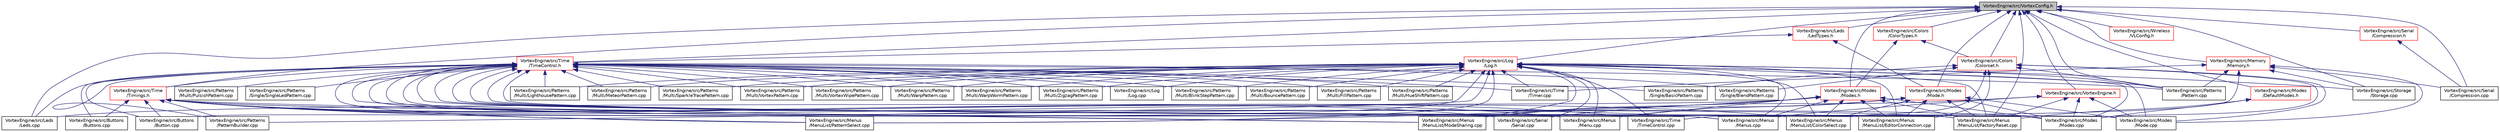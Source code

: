 digraph "VortexEngine/src/VortexConfig.h"
{
 // INTERACTIVE_SVG=YES
 // LATEX_PDF_SIZE
  bgcolor="transparent";
  edge [fontname="Helvetica",fontsize="10",labelfontname="Helvetica",labelfontsize="10"];
  node [fontname="Helvetica",fontsize="10",shape=record];
  Node1 [label="VortexEngine/src/VortexConfig.h",height=0.2,width=0.4,color="black", fillcolor="grey75", style="filled", fontcolor="black",tooltip=" "];
  Node1 -> Node2 [dir="back",color="midnightblue",fontsize="10",style="solid"];
  Node2 [label="VortexEngine/src/Time\l/TimeControl.h",height=0.2,width=0.4,color="red",URL="$TimeControl_8h.html",tooltip=" "];
  Node2 -> Node3 [dir="back",color="midnightblue",fontsize="10",style="solid"];
  Node3 [label="VortexEngine/src/Buttons\l/Button.cpp",height=0.2,width=0.4,color="black",URL="$Button_8cpp.html",tooltip=" "];
  Node2 -> Node4 [dir="back",color="midnightblue",fontsize="10",style="solid"];
  Node4 [label="VortexEngine/src/Time\l/Timings.h",height=0.2,width=0.4,color="red",URL="$Timings_8h.html",tooltip=" "];
  Node4 -> Node3 [dir="back",color="midnightblue",fontsize="10",style="solid"];
  Node4 -> Node5 [dir="back",color="midnightblue",fontsize="10",style="solid"];
  Node5 [label="VortexEngine/src/Buttons\l/Buttons.cpp",height=0.2,width=0.4,color="black",URL="$Buttons_8cpp.html",tooltip=" "];
  Node4 -> Node6 [dir="back",color="midnightblue",fontsize="10",style="solid"];
  Node6 [label="VortexEngine/src/Menus\l/Menu.cpp",height=0.2,width=0.4,color="black",URL="$Menu_8cpp.html",tooltip=" "];
  Node4 -> Node7 [dir="back",color="midnightblue",fontsize="10",style="solid"];
  Node7 [label="VortexEngine/src/Menus\l/MenuList/ColorSelect.cpp",height=0.2,width=0.4,color="black",URL="$ColorSelect_8cpp.html",tooltip=" "];
  Node4 -> Node8 [dir="back",color="midnightblue",fontsize="10",style="solid"];
  Node8 [label="VortexEngine/src/Menus\l/MenuList/FactoryReset.cpp",height=0.2,width=0.4,color="black",URL="$FactoryReset_8cpp.html",tooltip=" "];
  Node4 -> Node9 [dir="back",color="midnightblue",fontsize="10",style="solid"];
  Node9 [label="VortexEngine/src/Menus\l/MenuList/ModeSharing.cpp",height=0.2,width=0.4,color="black",URL="$ModeSharing_8cpp.html",tooltip=" "];
  Node4 -> Node10 [dir="back",color="midnightblue",fontsize="10",style="solid"];
  Node10 [label="VortexEngine/src/Menus\l/MenuList/PatternSelect.cpp",height=0.2,width=0.4,color="black",URL="$PatternSelect_8cpp.html",tooltip=" "];
  Node4 -> Node12 [dir="back",color="midnightblue",fontsize="10",style="solid"];
  Node12 [label="VortexEngine/src/Menus\l/Menus.cpp",height=0.2,width=0.4,color="black",URL="$Menus_8cpp.html",tooltip=" "];
  Node4 -> Node13 [dir="back",color="midnightblue",fontsize="10",style="solid"];
  Node13 [label="VortexEngine/src/Modes\l/Modes.cpp",height=0.2,width=0.4,color="black",URL="$Modes_8cpp.html",tooltip=" "];
  Node4 -> Node16 [dir="back",color="midnightblue",fontsize="10",style="solid"];
  Node16 [label="VortexEngine/src/Patterns\l/PatternBuilder.cpp",height=0.2,width=0.4,color="black",URL="$PatternBuilder_8cpp.html",tooltip=" "];
  Node4 -> Node55 [dir="back",color="midnightblue",fontsize="10",style="solid"];
  Node55 [label="VortexEngine/src/Serial\l/Serial.cpp",height=0.2,width=0.4,color="black",URL="$Serial_8cpp.html",tooltip=" "];
  Node4 -> Node56 [dir="back",color="midnightblue",fontsize="10",style="solid"];
  Node56 [label="VortexEngine/src/Time\l/TimeControl.cpp",height=0.2,width=0.4,color="black",URL="$TimeControl_8cpp.html",tooltip=" "];
  Node2 -> Node5 [dir="back",color="midnightblue",fontsize="10",style="solid"];
  Node2 -> Node60 [dir="back",color="midnightblue",fontsize="10",style="solid"];
  Node60 [label="VortexEngine/src/Leds\l/Leds.cpp",height=0.2,width=0.4,color="black",URL="$Leds_8cpp.html",tooltip=" "];
  Node2 -> Node61 [dir="back",color="midnightblue",fontsize="10",style="solid"];
  Node61 [label="VortexEngine/src/Log\l/Log.cpp",height=0.2,width=0.4,color="black",URL="$Log_8cpp.html",tooltip=" "];
  Node2 -> Node6 [dir="back",color="midnightblue",fontsize="10",style="solid"];
  Node2 -> Node7 [dir="back",color="midnightblue",fontsize="10",style="solid"];
  Node2 -> Node62 [dir="back",color="midnightblue",fontsize="10",style="solid"];
  Node62 [label="VortexEngine/src/Menus\l/MenuList/EditorConnection.cpp",height=0.2,width=0.4,color="black",URL="$EditorConnection_8cpp.html",tooltip=" "];
  Node2 -> Node8 [dir="back",color="midnightblue",fontsize="10",style="solid"];
  Node2 -> Node9 [dir="back",color="midnightblue",fontsize="10",style="solid"];
  Node2 -> Node10 [dir="back",color="midnightblue",fontsize="10",style="solid"];
  Node2 -> Node12 [dir="back",color="midnightblue",fontsize="10",style="solid"];
  Node2 -> Node63 [dir="back",color="midnightblue",fontsize="10",style="solid"];
  Node63 [label="VortexEngine/src/Modes\l/Mode.cpp",height=0.2,width=0.4,color="black",URL="$Mode_8cpp.html",tooltip=" "];
  Node2 -> Node13 [dir="back",color="midnightblue",fontsize="10",style="solid"];
  Node2 -> Node64 [dir="back",color="midnightblue",fontsize="10",style="solid"];
  Node64 [label="VortexEngine/src/Patterns\l/Multi/BlinkStepPattern.cpp",height=0.2,width=0.4,color="black",URL="$BlinkStepPattern_8cpp.html",tooltip=" "];
  Node2 -> Node18 [dir="back",color="midnightblue",fontsize="10",style="solid"];
  Node18 [label="VortexEngine/src/Patterns\l/Multi/BouncePattern.cpp",height=0.2,width=0.4,color="black",URL="$BouncePattern_8cpp.html",tooltip=" "];
  Node2 -> Node28 [dir="back",color="midnightblue",fontsize="10",style="solid"];
  Node28 [label="VortexEngine/src/Patterns\l/Multi/FillPattern.cpp",height=0.2,width=0.4,color="black",URL="$FillPattern_8cpp.html",tooltip=" "];
  Node2 -> Node30 [dir="back",color="midnightblue",fontsize="10",style="solid"];
  Node30 [label="VortexEngine/src/Patterns\l/Multi/HueShiftPattern.cpp",height=0.2,width=0.4,color="black",URL="$HueShiftPattern_8cpp.html",tooltip=" "];
  Node2 -> Node32 [dir="back",color="midnightblue",fontsize="10",style="solid"];
  Node32 [label="VortexEngine/src/Patterns\l/Multi/LighthousePattern.cpp",height=0.2,width=0.4,color="black",URL="$LighthousePattern_8cpp.html",tooltip=" "];
  Node2 -> Node34 [dir="back",color="midnightblue",fontsize="10",style="solid"];
  Node34 [label="VortexEngine/src/Patterns\l/Multi/MeteorPattern.cpp",height=0.2,width=0.4,color="black",URL="$MeteorPattern_8cpp.html",tooltip=" "];
  Node2 -> Node36 [dir="back",color="midnightblue",fontsize="10",style="solid"];
  Node36 [label="VortexEngine/src/Patterns\l/Multi/PulsishPattern.cpp",height=0.2,width=0.4,color="black",URL="$PulsishPattern_8cpp.html",tooltip=" "];
  Node2 -> Node65 [dir="back",color="midnightblue",fontsize="10",style="solid"];
  Node65 [label="VortexEngine/src/Patterns\l/Multi/SparkleTracePattern.cpp",height=0.2,width=0.4,color="black",URL="$SparkleTracePattern_8cpp.html",tooltip=" "];
  Node2 -> Node42 [dir="back",color="midnightblue",fontsize="10",style="solid"];
  Node42 [label="VortexEngine/src/Patterns\l/Multi/VortexPattern.cpp",height=0.2,width=0.4,color="black",URL="$VortexPattern_8cpp.html",tooltip=" "];
  Node2 -> Node44 [dir="back",color="midnightblue",fontsize="10",style="solid"];
  Node44 [label="VortexEngine/src/Patterns\l/Multi/VortexWipePattern.cpp",height=0.2,width=0.4,color="black",URL="$VortexWipePattern_8cpp.html",tooltip=" "];
  Node2 -> Node46 [dir="back",color="midnightblue",fontsize="10",style="solid"];
  Node46 [label="VortexEngine/src/Patterns\l/Multi/WarpPattern.cpp",height=0.2,width=0.4,color="black",URL="$WarpPattern_8cpp.html",tooltip=" "];
  Node2 -> Node48 [dir="back",color="midnightblue",fontsize="10",style="solid"];
  Node48 [label="VortexEngine/src/Patterns\l/Multi/WarpWormPattern.cpp",height=0.2,width=0.4,color="black",URL="$WarpWormPattern_8cpp.html",tooltip=" "];
  Node2 -> Node50 [dir="back",color="midnightblue",fontsize="10",style="solid"];
  Node50 [label="VortexEngine/src/Patterns\l/Multi/ZigzagPattern.cpp",height=0.2,width=0.4,color="black",URL="$ZigzagPattern_8cpp.html",tooltip=" "];
  Node2 -> Node66 [dir="back",color="midnightblue",fontsize="10",style="solid"];
  Node66 [label="VortexEngine/src/Patterns\l/Pattern.cpp",height=0.2,width=0.4,color="black",URL="$Pattern_8cpp.html",tooltip=" "];
  Node2 -> Node16 [dir="back",color="midnightblue",fontsize="10",style="solid"];
  Node2 -> Node67 [dir="back",color="midnightblue",fontsize="10",style="solid"];
  Node67 [label="VortexEngine/src/Patterns\l/Single/BasicPattern.cpp",height=0.2,width=0.4,color="black",URL="$BasicPattern_8cpp.html",tooltip=" "];
  Node2 -> Node52 [dir="back",color="midnightblue",fontsize="10",style="solid"];
  Node52 [label="VortexEngine/src/Patterns\l/Single/BlendPattern.cpp",height=0.2,width=0.4,color="black",URL="$BlendPattern_8cpp.html",tooltip=" "];
  Node2 -> Node68 [dir="back",color="midnightblue",fontsize="10",style="solid"];
  Node68 [label="VortexEngine/src/Patterns\l/Single/SingleLedPattern.cpp",height=0.2,width=0.4,color="black",URL="$SingleLedPattern_8cpp.html",tooltip=" "];
  Node2 -> Node55 [dir="back",color="midnightblue",fontsize="10",style="solid"];
  Node2 -> Node56 [dir="back",color="midnightblue",fontsize="10",style="solid"];
  Node2 -> Node69 [dir="back",color="midnightblue",fontsize="10",style="solid"];
  Node69 [label="VortexEngine/src/Time\l/Timer.cpp",height=0.2,width=0.4,color="black",URL="$Timer_8cpp.html",tooltip=" "];
  Node1 -> Node74 [dir="back",color="midnightblue",fontsize="10",style="solid"];
  Node74 [label="VortexEngine/src/Leds\l/LedTypes.h",height=0.2,width=0.4,color="red",URL="$LedTypes_8h.html",tooltip=" "];
  Node74 -> Node2 [dir="back",color="midnightblue",fontsize="10",style="solid"];
  Node74 -> Node90 [dir="back",color="midnightblue",fontsize="10",style="solid"];
  Node90 [label="VortexEngine/src/Modes\l/Mode.h",height=0.2,width=0.4,color="red",URL="$Mode_8h.html",tooltip=" "];
  Node90 -> Node6 [dir="back",color="midnightblue",fontsize="10",style="solid"];
  Node90 -> Node7 [dir="back",color="midnightblue",fontsize="10",style="solid"];
  Node90 -> Node62 [dir="back",color="midnightblue",fontsize="10",style="solid"];
  Node90 -> Node8 [dir="back",color="midnightblue",fontsize="10",style="solid"];
  Node90 -> Node9 [dir="back",color="midnightblue",fontsize="10",style="solid"];
  Node90 -> Node63 [dir="back",color="midnightblue",fontsize="10",style="solid"];
  Node90 -> Node13 [dir="back",color="midnightblue",fontsize="10",style="solid"];
  Node1 -> Node4 [dir="back",color="midnightblue",fontsize="10",style="solid"];
  Node1 -> Node108 [dir="back",color="midnightblue",fontsize="10",style="solid"];
  Node108 [label="VortexEngine/src/Log\l/Log.h",height=0.2,width=0.4,color="red",URL="$Log_8h.html",tooltip=" "];
  Node108 -> Node3 [dir="back",color="midnightblue",fontsize="10",style="solid"];
  Node108 -> Node61 [dir="back",color="midnightblue",fontsize="10",style="solid"];
  Node108 -> Node6 [dir="back",color="midnightblue",fontsize="10",style="solid"];
  Node108 -> Node7 [dir="back",color="midnightblue",fontsize="10",style="solid"];
  Node108 -> Node62 [dir="back",color="midnightblue",fontsize="10",style="solid"];
  Node108 -> Node8 [dir="back",color="midnightblue",fontsize="10",style="solid"];
  Node108 -> Node9 [dir="back",color="midnightblue",fontsize="10",style="solid"];
  Node108 -> Node10 [dir="back",color="midnightblue",fontsize="10",style="solid"];
  Node108 -> Node12 [dir="back",color="midnightblue",fontsize="10",style="solid"];
  Node108 -> Node63 [dir="back",color="midnightblue",fontsize="10",style="solid"];
  Node108 -> Node13 [dir="back",color="midnightblue",fontsize="10",style="solid"];
  Node108 -> Node64 [dir="back",color="midnightblue",fontsize="10",style="solid"];
  Node108 -> Node18 [dir="back",color="midnightblue",fontsize="10",style="solid"];
  Node108 -> Node28 [dir="back",color="midnightblue",fontsize="10",style="solid"];
  Node108 -> Node30 [dir="back",color="midnightblue",fontsize="10",style="solid"];
  Node108 -> Node32 [dir="back",color="midnightblue",fontsize="10",style="solid"];
  Node108 -> Node34 [dir="back",color="midnightblue",fontsize="10",style="solid"];
  Node108 -> Node65 [dir="back",color="midnightblue",fontsize="10",style="solid"];
  Node108 -> Node42 [dir="back",color="midnightblue",fontsize="10",style="solid"];
  Node108 -> Node44 [dir="back",color="midnightblue",fontsize="10",style="solid"];
  Node108 -> Node46 [dir="back",color="midnightblue",fontsize="10",style="solid"];
  Node108 -> Node48 [dir="back",color="midnightblue",fontsize="10",style="solid"];
  Node108 -> Node50 [dir="back",color="midnightblue",fontsize="10",style="solid"];
  Node108 -> Node66 [dir="back",color="midnightblue",fontsize="10",style="solid"];
  Node108 -> Node16 [dir="back",color="midnightblue",fontsize="10",style="solid"];
  Node108 -> Node55 [dir="back",color="midnightblue",fontsize="10",style="solid"];
  Node108 -> Node116 [dir="back",color="midnightblue",fontsize="10",style="solid"];
  Node116 [label="VortexEngine/src/Storage\l/Storage.cpp",height=0.2,width=0.4,color="black",URL="$Storage_8cpp.html",tooltip=" "];
  Node108 -> Node56 [dir="back",color="midnightblue",fontsize="10",style="solid"];
  Node108 -> Node69 [dir="back",color="midnightblue",fontsize="10",style="solid"];
  Node1 -> Node119 [dir="back",color="midnightblue",fontsize="10",style="solid"];
  Node119 [label="VortexEngine/src/Colors\l/ColorTypes.h",height=0.2,width=0.4,color="red",URL="$ColorTypes_8h.html",tooltip=" "];
  Node119 -> Node120 [dir="back",color="midnightblue",fontsize="10",style="solid"];
  Node120 [label="VortexEngine/src/Colors\l/Colorset.h",height=0.2,width=0.4,color="red",URL="$Colorset_8h.html",tooltip=" "];
  Node120 -> Node7 [dir="back",color="midnightblue",fontsize="10",style="solid"];
  Node120 -> Node62 [dir="back",color="midnightblue",fontsize="10",style="solid"];
  Node120 -> Node63 [dir="back",color="midnightblue",fontsize="10",style="solid"];
  Node120 -> Node13 [dir="back",color="midnightblue",fontsize="10",style="solid"];
  Node120 -> Node66 [dir="back",color="midnightblue",fontsize="10",style="solid"];
  Node120 -> Node67 [dir="back",color="midnightblue",fontsize="10",style="solid"];
  Node120 -> Node52 [dir="back",color="midnightblue",fontsize="10",style="solid"];
  Node119 -> Node78 [dir="back",color="midnightblue",fontsize="10",style="solid"];
  Node78 [label="VortexEngine/src/Modes\l/Modes.h",height=0.2,width=0.4,color="red",URL="$Modes_8h.html",tooltip=" "];
  Node78 -> Node60 [dir="back",color="midnightblue",fontsize="10",style="solid"];
  Node78 -> Node6 [dir="back",color="midnightblue",fontsize="10",style="solid"];
  Node78 -> Node7 [dir="back",color="midnightblue",fontsize="10",style="solid"];
  Node78 -> Node62 [dir="back",color="midnightblue",fontsize="10",style="solid"];
  Node78 -> Node8 [dir="back",color="midnightblue",fontsize="10",style="solid"];
  Node78 -> Node9 [dir="back",color="midnightblue",fontsize="10",style="solid"];
  Node78 -> Node10 [dir="back",color="midnightblue",fontsize="10",style="solid"];
  Node78 -> Node12 [dir="back",color="midnightblue",fontsize="10",style="solid"];
  Node78 -> Node13 [dir="back",color="midnightblue",fontsize="10",style="solid"];
  Node1 -> Node120 [dir="back",color="midnightblue",fontsize="10",style="solid"];
  Node1 -> Node122 [dir="back",color="midnightblue",fontsize="10",style="solid"];
  Node122 [label="VortexEngine/src/Memory\l/Memory.h",height=0.2,width=0.4,color="red",URL="$Memory_8h.html",tooltip=" "];
  Node122 -> Node63 [dir="back",color="midnightblue",fontsize="10",style="solid"];
  Node122 -> Node66 [dir="back",color="midnightblue",fontsize="10",style="solid"];
  Node122 -> Node123 [dir="back",color="midnightblue",fontsize="10",style="solid"];
  Node123 [label="VortexEngine/src/Serial\l/Compression.cpp",height=0.2,width=0.4,color="black",URL="$Compression_8cpp.html",tooltip=" "];
  Node122 -> Node116 [dir="back",color="midnightblue",fontsize="10",style="solid"];
  Node122 -> Node56 [dir="back",color="midnightblue",fontsize="10",style="solid"];
  Node122 -> Node69 [dir="back",color="midnightblue",fontsize="10",style="solid"];
  Node1 -> Node78 [dir="back",color="midnightblue",fontsize="10",style="solid"];
  Node1 -> Node60 [dir="back",color="midnightblue",fontsize="10",style="solid"];
  Node1 -> Node90 [dir="back",color="midnightblue",fontsize="10",style="solid"];
  Node1 -> Node124 [dir="back",color="midnightblue",fontsize="10",style="solid"];
  Node124 [label="VortexEngine/src/Wireless\l/VLConfig.h",height=0.2,width=0.4,color="red",URL="$VLConfig_8h.html",tooltip=" "];
  Node1 -> Node126 [dir="back",color="midnightblue",fontsize="10",style="solid"];
  Node126 [label="VortexEngine/src/VortexEngine.h",height=0.2,width=0.4,color="red",URL="$VortexEngine_8h.html",tooltip=" "];
  Node126 -> Node8 [dir="back",color="midnightblue",fontsize="10",style="solid"];
  Node126 -> Node12 [dir="back",color="midnightblue",fontsize="10",style="solid"];
  Node126 -> Node63 [dir="back",color="midnightblue",fontsize="10",style="solid"];
  Node126 -> Node13 [dir="back",color="midnightblue",fontsize="10",style="solid"];
  Node126 -> Node55 [dir="back",color="midnightblue",fontsize="10",style="solid"];
  Node1 -> Node127 [dir="back",color="midnightblue",fontsize="10",style="solid"];
  Node127 [label="VortexEngine/src/Modes\l/DefaultModes.h",height=0.2,width=0.4,color="red",URL="$DefaultModes_8h.html",tooltip=" "];
  Node127 -> Node8 [dir="back",color="midnightblue",fontsize="10",style="solid"];
  Node127 -> Node13 [dir="back",color="midnightblue",fontsize="10",style="solid"];
  Node1 -> Node8 [dir="back",color="midnightblue",fontsize="10",style="solid"];
  Node1 -> Node66 [dir="back",color="midnightblue",fontsize="10",style="solid"];
  Node1 -> Node128 [dir="back",color="midnightblue",fontsize="10",style="solid"];
  Node128 [label="VortexEngine/src/Serial\l/Compression.h",height=0.2,width=0.4,color="red",URL="$Compression_8h.html",tooltip=" "];
  Node128 -> Node123 [dir="back",color="midnightblue",fontsize="10",style="solid"];
  Node1 -> Node123 [dir="back",color="midnightblue",fontsize="10",style="solid"];
  Node1 -> Node116 [dir="back",color="midnightblue",fontsize="10",style="solid"];
}
